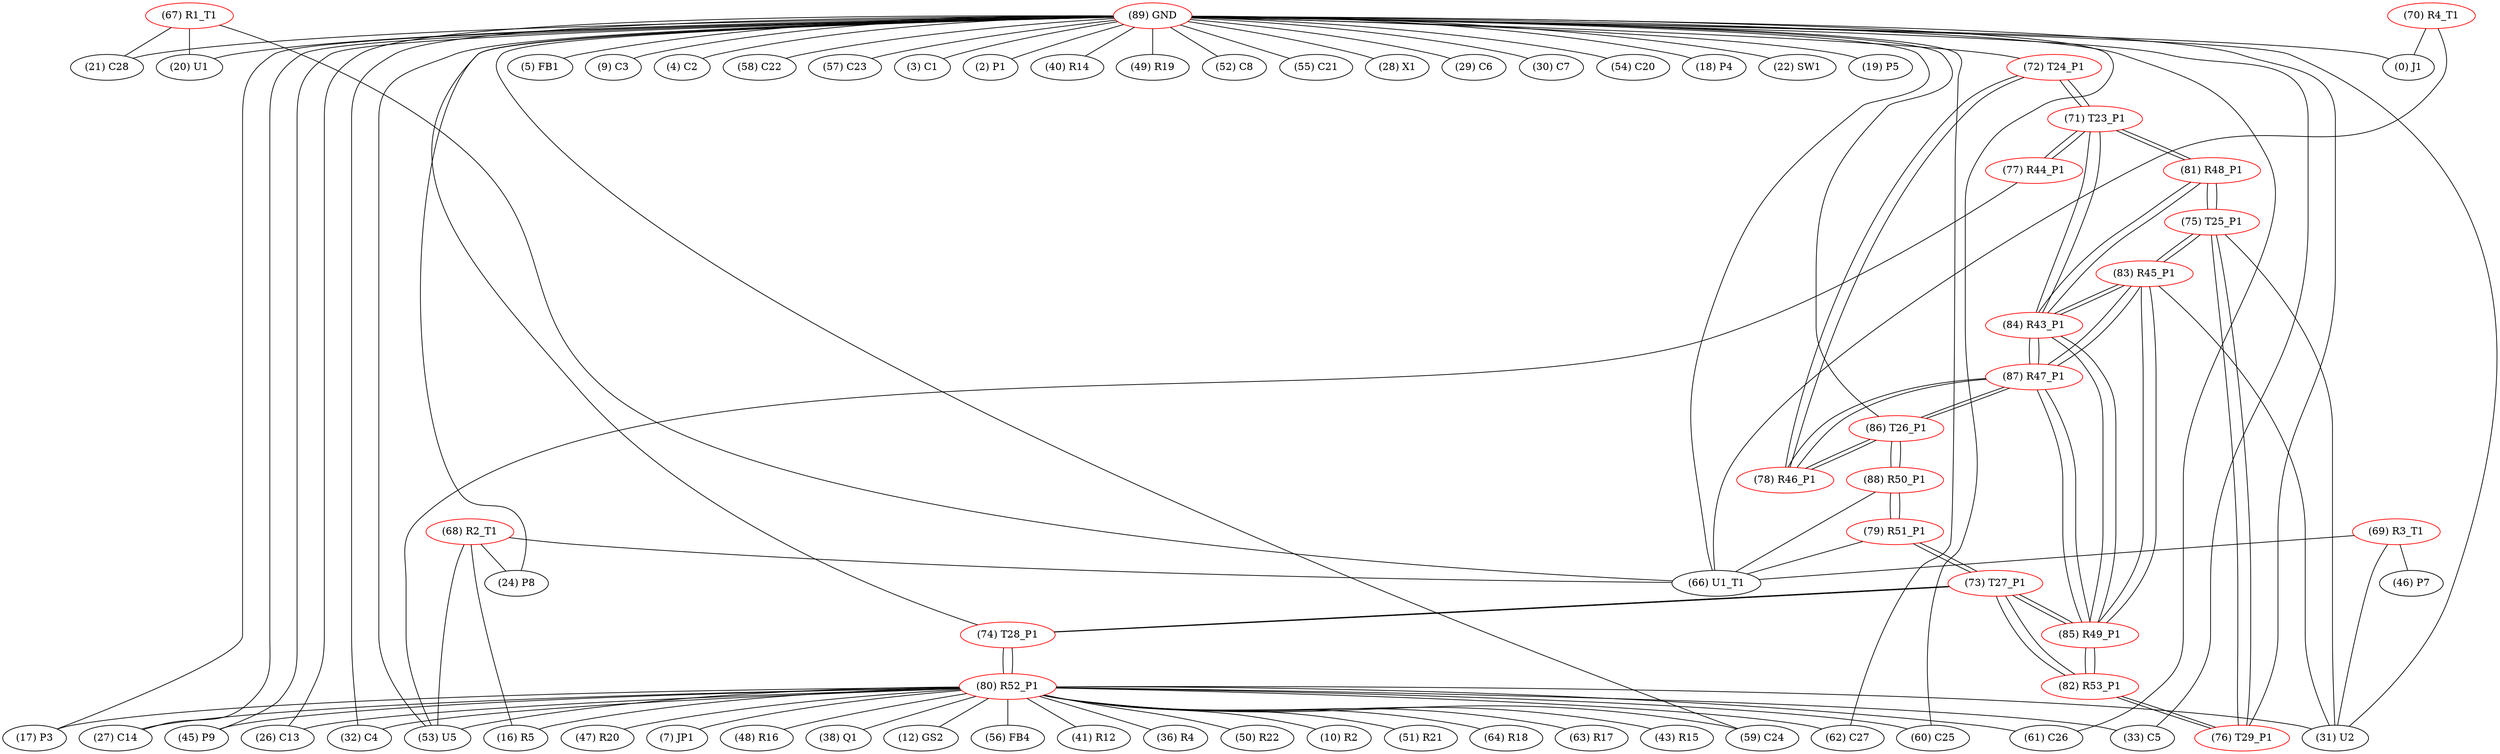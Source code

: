 graph {
	67 [label="(67) R1_T1" color=red]
	20 [label="(20) U1"]
	21 [label="(21) C28"]
	66 [label="(66) U1_T1"]
	68 [label="(68) R2_T1" color=red]
	16 [label="(16) R5"]
	24 [label="(24) P8"]
	53 [label="(53) U5"]
	66 [label="(66) U1_T1"]
	69 [label="(69) R3_T1" color=red]
	31 [label="(31) U2"]
	46 [label="(46) P7"]
	66 [label="(66) U1_T1"]
	70 [label="(70) R4_T1" color=red]
	0 [label="(0) J1"]
	66 [label="(66) U1_T1"]
	71 [label="(71) T23_P1" color=red]
	81 [label="(81) R48_P1"]
	84 [label="(84) R43_P1"]
	72 [label="(72) T24_P1"]
	77 [label="(77) R44_P1"]
	72 [label="(72) T24_P1" color=red]
	78 [label="(78) R46_P1"]
	71 [label="(71) T23_P1"]
	73 [label="(73) T27_P1" color=red]
	79 [label="(79) R51_P1"]
	74 [label="(74) T28_P1"]
	82 [label="(82) R53_P1"]
	85 [label="(85) R49_P1"]
	74 [label="(74) T28_P1" color=red]
	80 [label="(80) R52_P1"]
	73 [label="(73) T27_P1"]
	75 [label="(75) T25_P1" color=red]
	76 [label="(76) T29_P1"]
	81 [label="(81) R48_P1"]
	83 [label="(83) R45_P1"]
	31 [label="(31) U2"]
	76 [label="(76) T29_P1" color=red]
	75 [label="(75) T25_P1"]
	82 [label="(82) R53_P1"]
	77 [label="(77) R44_P1" color=red]
	53 [label="(53) U5"]
	71 [label="(71) T23_P1"]
	78 [label="(78) R46_P1" color=red]
	86 [label="(86) T26_P1"]
	87 [label="(87) R47_P1"]
	72 [label="(72) T24_P1"]
	79 [label="(79) R51_P1" color=red]
	73 [label="(73) T27_P1"]
	88 [label="(88) R50_P1"]
	66 [label="(66) U1_T1"]
	80 [label="(80) R52_P1" color=red]
	50 [label="(50) R22"]
	10 [label="(10) R2"]
	51 [label="(51) R21"]
	53 [label="(53) U5"]
	59 [label="(59) C24"]
	62 [label="(62) C27"]
	64 [label="(64) R18"]
	63 [label="(63) R17"]
	60 [label="(60) C25"]
	16 [label="(16) R5"]
	61 [label="(61) C26"]
	31 [label="(31) U2"]
	33 [label="(33) C5"]
	43 [label="(43) R15"]
	17 [label="(17) P3"]
	47 [label="(47) R20"]
	7 [label="(7) JP1"]
	27 [label="(27) C14"]
	45 [label="(45) P9"]
	26 [label="(26) C13"]
	48 [label="(48) R16"]
	38 [label="(38) Q1"]
	12 [label="(12) GS2"]
	56 [label="(56) FB4"]
	41 [label="(41) R12"]
	36 [label="(36) R4"]
	32 [label="(32) C4"]
	74 [label="(74) T28_P1"]
	81 [label="(81) R48_P1" color=red]
	75 [label="(75) T25_P1"]
	71 [label="(71) T23_P1"]
	84 [label="(84) R43_P1"]
	82 [label="(82) R53_P1" color=red]
	76 [label="(76) T29_P1"]
	73 [label="(73) T27_P1"]
	85 [label="(85) R49_P1"]
	83 [label="(83) R45_P1" color=red]
	87 [label="(87) R47_P1"]
	84 [label="(84) R43_P1"]
	85 [label="(85) R49_P1"]
	75 [label="(75) T25_P1"]
	31 [label="(31) U2"]
	84 [label="(84) R43_P1" color=red]
	81 [label="(81) R48_P1"]
	71 [label="(71) T23_P1"]
	87 [label="(87) R47_P1"]
	83 [label="(83) R45_P1"]
	85 [label="(85) R49_P1"]
	85 [label="(85) R49_P1" color=red]
	87 [label="(87) R47_P1"]
	83 [label="(83) R45_P1"]
	84 [label="(84) R43_P1"]
	73 [label="(73) T27_P1"]
	82 [label="(82) R53_P1"]
	86 [label="(86) T26_P1" color=red]
	88 [label="(88) R50_P1"]
	78 [label="(78) R46_P1"]
	87 [label="(87) R47_P1"]
	87 [label="(87) R47_P1" color=red]
	83 [label="(83) R45_P1"]
	84 [label="(84) R43_P1"]
	85 [label="(85) R49_P1"]
	86 [label="(86) T26_P1"]
	78 [label="(78) R46_P1"]
	88 [label="(88) R50_P1" color=red]
	86 [label="(86) T26_P1"]
	79 [label="(79) R51_P1"]
	66 [label="(66) U1_T1"]
	89 [label="(89) GND" color=red]
	5 [label="(5) FB1"]
	9 [label="(9) C3"]
	0 [label="(0) J1"]
	4 [label="(4) C2"]
	58 [label="(58) C22"]
	57 [label="(57) C23"]
	3 [label="(3) C1"]
	2 [label="(2) P1"]
	17 [label="(17) P3"]
	62 [label="(62) C27"]
	61 [label="(61) C26"]
	40 [label="(40) R14"]
	32 [label="(32) C4"]
	33 [label="(33) C5"]
	53 [label="(53) U5"]
	59 [label="(59) C24"]
	49 [label="(49) R19"]
	52 [label="(52) C8"]
	45 [label="(45) P9"]
	55 [label="(55) C21"]
	28 [label="(28) X1"]
	60 [label="(60) C25"]
	29 [label="(29) C6"]
	30 [label="(30) C7"]
	54 [label="(54) C20"]
	27 [label="(27) C14"]
	26 [label="(26) C13"]
	31 [label="(31) U2"]
	20 [label="(20) U1"]
	24 [label="(24) P8"]
	21 [label="(21) C28"]
	18 [label="(18) P4"]
	22 [label="(22) SW1"]
	19 [label="(19) P5"]
	66 [label="(66) U1_T1"]
	86 [label="(86) T26_P1"]
	72 [label="(72) T24_P1"]
	76 [label="(76) T29_P1"]
	74 [label="(74) T28_P1"]
	67 -- 20
	67 -- 21
	67 -- 66
	68 -- 16
	68 -- 24
	68 -- 53
	68 -- 66
	69 -- 31
	69 -- 46
	69 -- 66
	70 -- 0
	70 -- 66
	71 -- 81
	71 -- 84
	71 -- 72
	71 -- 77
	72 -- 78
	72 -- 71
	73 -- 79
	73 -- 74
	73 -- 82
	73 -- 85
	74 -- 80
	74 -- 73
	75 -- 76
	75 -- 81
	75 -- 83
	75 -- 31
	76 -- 75
	76 -- 82
	77 -- 53
	77 -- 71
	78 -- 86
	78 -- 87
	78 -- 72
	79 -- 73
	79 -- 88
	79 -- 66
	80 -- 50
	80 -- 10
	80 -- 51
	80 -- 53
	80 -- 59
	80 -- 62
	80 -- 64
	80 -- 63
	80 -- 60
	80 -- 16
	80 -- 61
	80 -- 31
	80 -- 33
	80 -- 43
	80 -- 17
	80 -- 47
	80 -- 7
	80 -- 27
	80 -- 45
	80 -- 26
	80 -- 48
	80 -- 38
	80 -- 12
	80 -- 56
	80 -- 41
	80 -- 36
	80 -- 32
	80 -- 74
	81 -- 75
	81 -- 71
	81 -- 84
	82 -- 76
	82 -- 73
	82 -- 85
	83 -- 87
	83 -- 84
	83 -- 85
	83 -- 75
	83 -- 31
	84 -- 81
	84 -- 71
	84 -- 87
	84 -- 83
	84 -- 85
	85 -- 87
	85 -- 83
	85 -- 84
	85 -- 73
	85 -- 82
	86 -- 88
	86 -- 78
	86 -- 87
	87 -- 83
	87 -- 84
	87 -- 85
	87 -- 86
	87 -- 78
	88 -- 86
	88 -- 79
	88 -- 66
	89 -- 5
	89 -- 9
	89 -- 0
	89 -- 4
	89 -- 58
	89 -- 57
	89 -- 3
	89 -- 2
	89 -- 17
	89 -- 62
	89 -- 61
	89 -- 40
	89 -- 32
	89 -- 33
	89 -- 53
	89 -- 59
	89 -- 49
	89 -- 52
	89 -- 45
	89 -- 55
	89 -- 28
	89 -- 60
	89 -- 29
	89 -- 30
	89 -- 54
	89 -- 27
	89 -- 26
	89 -- 31
	89 -- 20
	89 -- 24
	89 -- 21
	89 -- 18
	89 -- 22
	89 -- 19
	89 -- 66
	89 -- 86
	89 -- 72
	89 -- 76
	89 -- 74
}